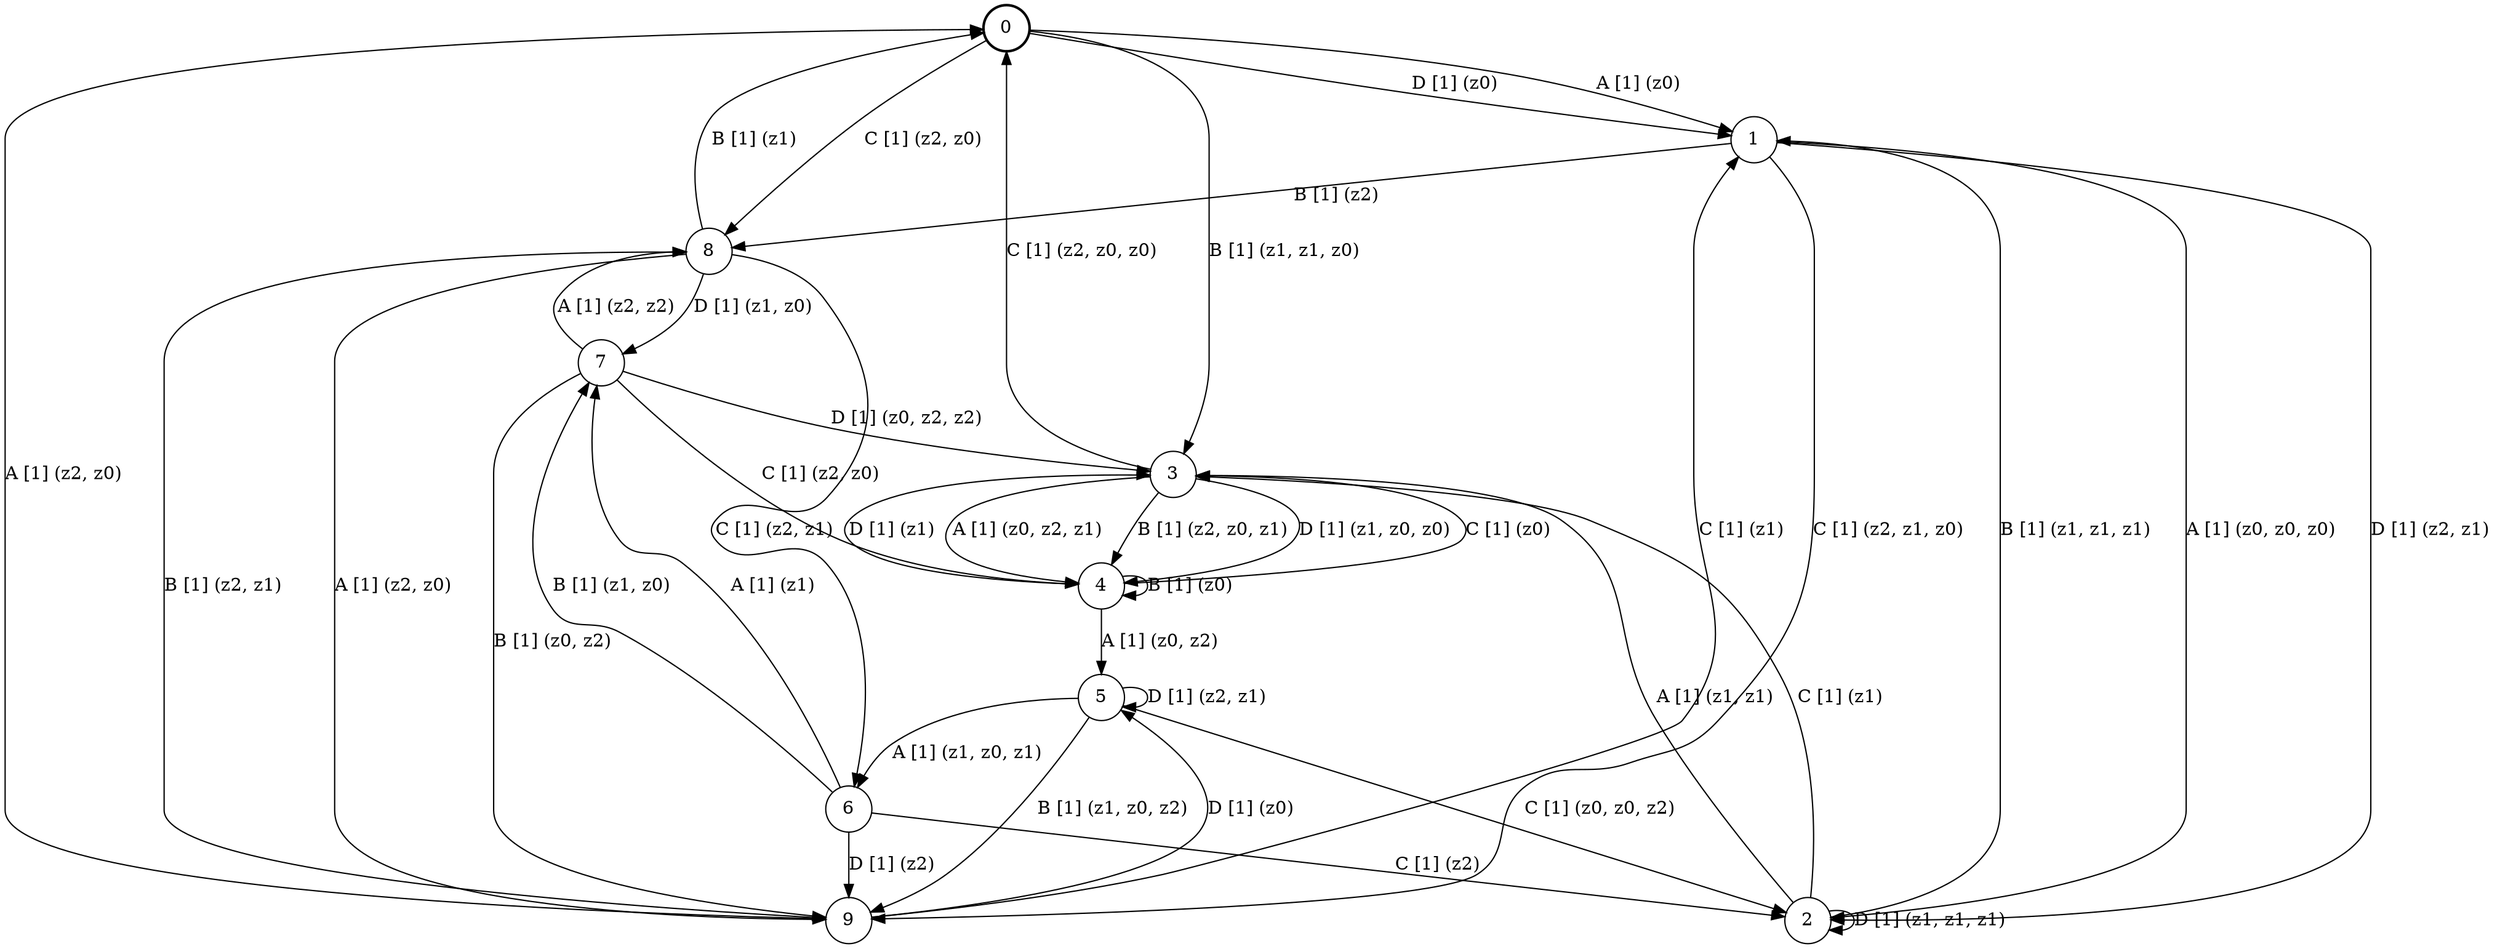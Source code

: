 # generated file, don't try to modify
# command: dot -Tpng <filename> > tree.png
digraph Automaton {
    node [shape = circle];
    0 [style = "bold"];
    0 -> 1 [label = "A [1] (z0) "];
    0 -> 3 [label = "B [1] (z1, z1, z0) "];
    0 -> 8 [label = "C [1] (z2, z0) "];
    0 -> 1 [label = "D [1] (z0) "];
    1 -> 2 [label = "A [1] (z0, z0, z0) "];
    1 -> 8 [label = "B [1] (z2) "];
    1 -> 9 [label = "C [1] (z2, z1, z0) "];
    1 -> 2 [label = "D [1] (z2, z1) "];
    2 -> 3 [label = "A [1] (z1, z1) "];
    2 -> 1 [label = "B [1] (z1, z1, z1) "];
    2 -> 3 [label = "C [1] (z1) "];
    2 -> 2 [label = "D [1] (z1, z1, z1) "];
    3 -> 4 [label = "A [1] (z0, z2, z1) "];
    3 -> 4 [label = "B [1] (z2, z0, z1) "];
    3 -> 0 [label = "C [1] (z2, z0, z0) "];
    3 -> 4 [label = "D [1] (z1, z0, z0) "];
    4 -> 5 [label = "A [1] (z0, z2) "];
    4 -> 4 [label = "B [1] (z0) "];
    4 -> 3 [label = "C [1] (z0) "];
    4 -> 3 [label = "D [1] (z1) "];
    5 -> 6 [label = "A [1] (z1, z0, z1) "];
    5 -> 9 [label = "B [1] (z1, z0, z2) "];
    5 -> 2 [label = "C [1] (z0, z0, z2) "];
    5 -> 5 [label = "D [1] (z2, z1) "];
    6 -> 7 [label = "A [1] (z1) "];
    6 -> 7 [label = "B [1] (z1, z0) "];
    6 -> 2 [label = "C [1] (z2) "];
    6 -> 9 [label = "D [1] (z2) "];
    7 -> 8 [label = "A [1] (z2, z2) "];
    7 -> 9 [label = "B [1] (z0, z2) "];
    7 -> 4 [label = "C [1] (z2, z0) "];
    7 -> 3 [label = "D [1] (z0, z2, z2) "];
    8 -> 9 [label = "A [1] (z2, z0) "];
    8 -> 0 [label = "B [1] (z1) "];
    8 -> 6 [label = "C [1] (z2, z1) "];
    8 -> 7 [label = "D [1] (z1, z0) "];
    9 -> 0 [label = "A [1] (z2, z0) "];
    9 -> 8 [label = "B [1] (z2, z1) "];
    9 -> 1 [label = "C [1] (z1) "];
    9 -> 5 [label = "D [1] (z0) "];
}
